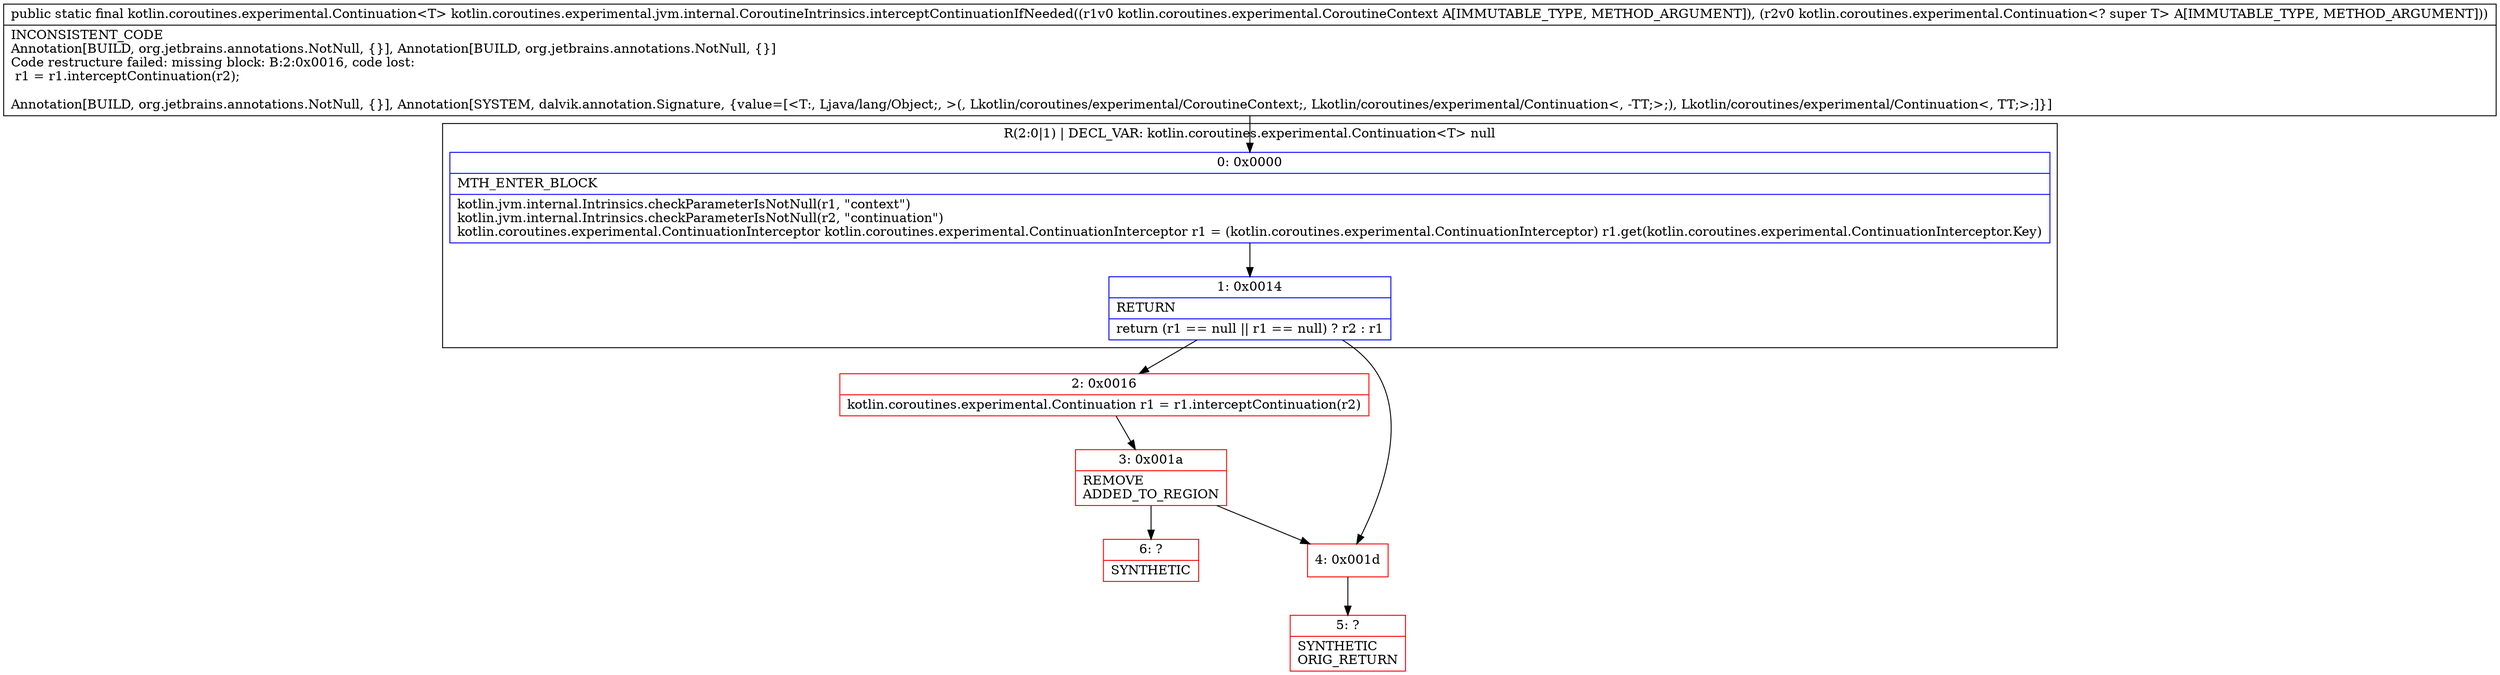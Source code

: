 digraph "CFG forkotlin.coroutines.experimental.jvm.internal.CoroutineIntrinsics.interceptContinuationIfNeeded(Lkotlin\/coroutines\/experimental\/CoroutineContext;Lkotlin\/coroutines\/experimental\/Continuation;)Lkotlin\/coroutines\/experimental\/Continuation;" {
subgraph cluster_Region_1619340889 {
label = "R(2:0|1) | DECL_VAR: kotlin.coroutines.experimental.Continuation\<T\> null\l";
node [shape=record,color=blue];
Node_0 [shape=record,label="{0\:\ 0x0000|MTH_ENTER_BLOCK\l|kotlin.jvm.internal.Intrinsics.checkParameterIsNotNull(r1, \"context\")\lkotlin.jvm.internal.Intrinsics.checkParameterIsNotNull(r2, \"continuation\")\lkotlin.coroutines.experimental.ContinuationInterceptor kotlin.coroutines.experimental.ContinuationInterceptor r1 = (kotlin.coroutines.experimental.ContinuationInterceptor) r1.get(kotlin.coroutines.experimental.ContinuationInterceptor.Key)\l}"];
Node_1 [shape=record,label="{1\:\ 0x0014|RETURN\l|return (r1 == null \|\| r1 == null) ? r2 : r1\l}"];
}
Node_2 [shape=record,color=red,label="{2\:\ 0x0016|kotlin.coroutines.experimental.Continuation r1 = r1.interceptContinuation(r2)\l}"];
Node_3 [shape=record,color=red,label="{3\:\ 0x001a|REMOVE\lADDED_TO_REGION\l}"];
Node_4 [shape=record,color=red,label="{4\:\ 0x001d}"];
Node_5 [shape=record,color=red,label="{5\:\ ?|SYNTHETIC\lORIG_RETURN\l}"];
Node_6 [shape=record,color=red,label="{6\:\ ?|SYNTHETIC\l}"];
MethodNode[shape=record,label="{public static final kotlin.coroutines.experimental.Continuation\<T\> kotlin.coroutines.experimental.jvm.internal.CoroutineIntrinsics.interceptContinuationIfNeeded((r1v0 kotlin.coroutines.experimental.CoroutineContext A[IMMUTABLE_TYPE, METHOD_ARGUMENT]), (r2v0 kotlin.coroutines.experimental.Continuation\<? super T\> A[IMMUTABLE_TYPE, METHOD_ARGUMENT]))  | INCONSISTENT_CODE\lAnnotation[BUILD, org.jetbrains.annotations.NotNull, \{\}], Annotation[BUILD, org.jetbrains.annotations.NotNull, \{\}]\lCode restructure failed: missing block: B:2:0x0016, code lost:\l    r1 = r1.interceptContinuation(r2);\l\lAnnotation[BUILD, org.jetbrains.annotations.NotNull, \{\}], Annotation[SYSTEM, dalvik.annotation.Signature, \{value=[\<T:, Ljava\/lang\/Object;, \>(, Lkotlin\/coroutines\/experimental\/CoroutineContext;, Lkotlin\/coroutines\/experimental\/Continuation\<, \-TT;\>;), Lkotlin\/coroutines\/experimental\/Continuation\<, TT;\>;]\}]\l}"];
MethodNode -> Node_0;
Node_0 -> Node_1;
Node_1 -> Node_2;
Node_1 -> Node_4;
Node_2 -> Node_3;
Node_3 -> Node_4;
Node_3 -> Node_6;
Node_4 -> Node_5;
}

